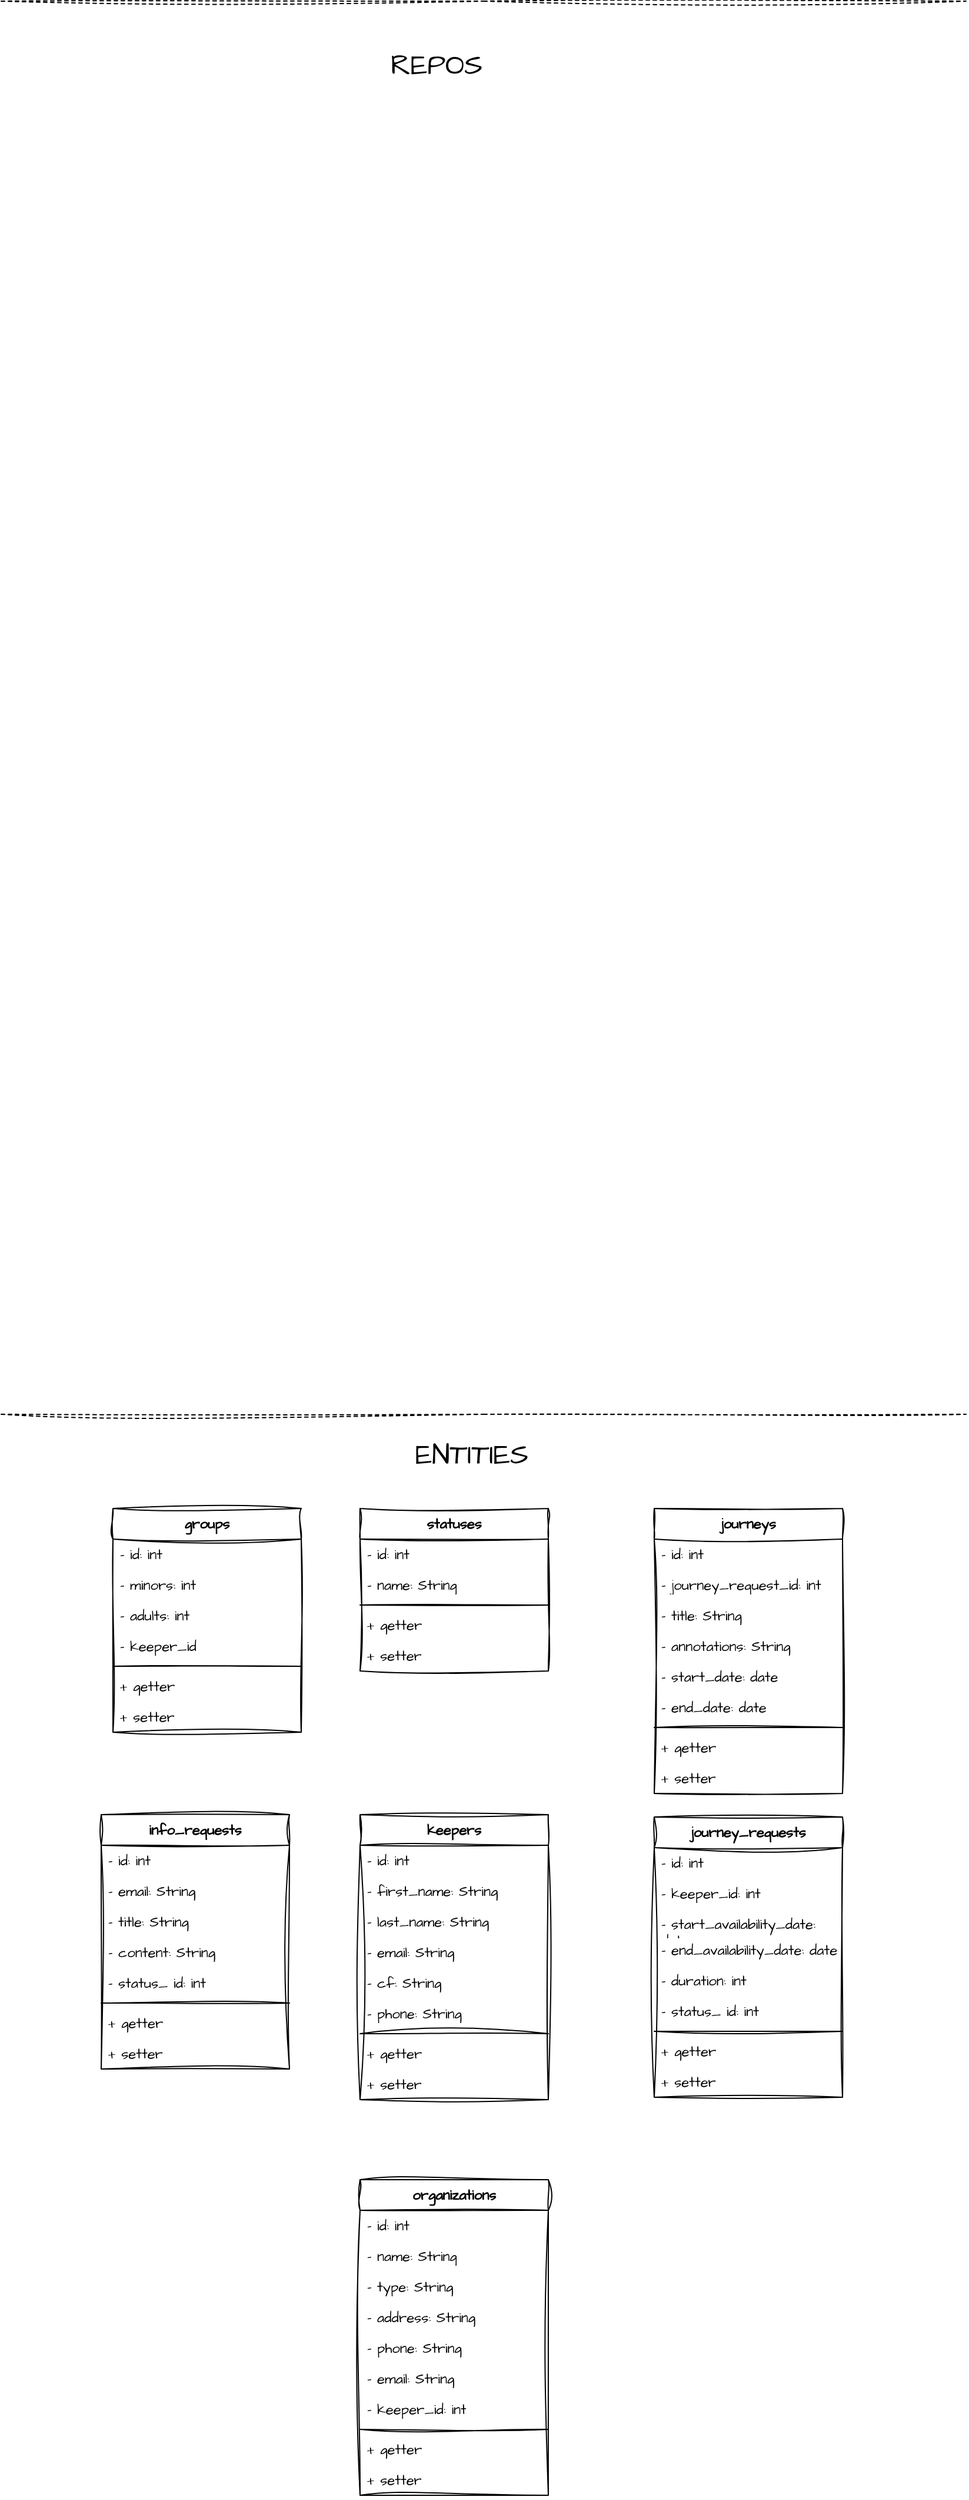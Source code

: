 <mxfile version="24.9.1">
  <diagram name="Pagina-1" id="anJQ42ZTelaU0ZIVq22s">
    <mxGraphModel grid="1" page="1" gridSize="10" guides="1" tooltips="1" connect="1" arrows="1" fold="1" pageScale="1" pageWidth="827" pageHeight="1169" math="0" shadow="0">
      <root>
        <mxCell id="0" />
        <mxCell id="1" parent="0" />
        <mxCell id="6qU09oL45mOmp9yI7TZx-6" value="" style="endArrow=none;dashed=1;html=1;rounded=0;sketch=1;hachureGap=4;jiggle=2;curveFitting=1;fontFamily=Architects Daughter;fontSource=https%3A%2F%2Ffonts.googleapis.com%2Fcss%3Ffamily%3DArchitects%2BDaughter;" edge="1" parent="1">
          <mxGeometry width="50" height="50" relative="1" as="geometry">
            <mxPoint y="720" as="sourcePoint" />
            <mxPoint x="820" y="720" as="targetPoint" />
            <Array as="points">
              <mxPoint x="410" y="720" />
            </Array>
          </mxGeometry>
        </mxCell>
        <mxCell id="6qU09oL45mOmp9yI7TZx-10" value="groups" style="swimlane;fontStyle=1;align=center;verticalAlign=top;childLayout=stackLayout;horizontal=1;startSize=26;horizontalStack=0;resizeParent=1;resizeParentMax=0;resizeLast=0;collapsible=1;marginBottom=0;whiteSpace=wrap;html=1;sketch=1;hachureGap=4;jiggle=2;curveFitting=1;fontFamily=Architects Daughter;fontSource=https%3A%2F%2Ffonts.googleapis.com%2Fcss%3Ffamily%3DArchitects%2BDaughter;" vertex="1" parent="1">
          <mxGeometry x="95" y="800" width="160" height="190" as="geometry" />
        </mxCell>
        <mxCell id="6qU09oL45mOmp9yI7TZx-11" value="- id: int&amp;nbsp;" style="text;strokeColor=none;fillColor=none;align=left;verticalAlign=top;spacingLeft=4;spacingRight=4;overflow=hidden;rotatable=0;points=[[0,0.5],[1,0.5]];portConstraint=eastwest;whiteSpace=wrap;html=1;fontFamily=Architects Daughter;fontSource=https%3A%2F%2Ffonts.googleapis.com%2Fcss%3Ffamily%3DArchitects%2BDaughter;" vertex="1" parent="6qU09oL45mOmp9yI7TZx-10">
          <mxGeometry y="26" width="160" height="26" as="geometry" />
        </mxCell>
        <mxCell id="6qU09oL45mOmp9yI7TZx-19" value="- minors: int&amp;nbsp;" style="text;strokeColor=none;fillColor=none;align=left;verticalAlign=top;spacingLeft=4;spacingRight=4;overflow=hidden;rotatable=0;points=[[0,0.5],[1,0.5]];portConstraint=eastwest;whiteSpace=wrap;html=1;fontFamily=Architects Daughter;fontSource=https%3A%2F%2Ffonts.googleapis.com%2Fcss%3Ffamily%3DArchitects%2BDaughter;" vertex="1" parent="6qU09oL45mOmp9yI7TZx-10">
          <mxGeometry y="52" width="160" height="26" as="geometry" />
        </mxCell>
        <mxCell id="6qU09oL45mOmp9yI7TZx-20" value="- adults: int" style="text;strokeColor=none;fillColor=none;align=left;verticalAlign=top;spacingLeft=4;spacingRight=4;overflow=hidden;rotatable=0;points=[[0,0.5],[1,0.5]];portConstraint=eastwest;whiteSpace=wrap;html=1;fontFamily=Architects Daughter;fontSource=https%3A%2F%2Ffonts.googleapis.com%2Fcss%3Ffamily%3DArchitects%2BDaughter;" vertex="1" parent="6qU09oL45mOmp9yI7TZx-10">
          <mxGeometry y="78" width="160" height="26" as="geometry" />
        </mxCell>
        <mxCell id="6qU09oL45mOmp9yI7TZx-21" value="- keeper_id" style="text;strokeColor=none;fillColor=none;align=left;verticalAlign=top;spacingLeft=4;spacingRight=4;overflow=hidden;rotatable=0;points=[[0,0.5],[1,0.5]];portConstraint=eastwest;whiteSpace=wrap;html=1;fontFamily=Architects Daughter;fontSource=https%3A%2F%2Ffonts.googleapis.com%2Fcss%3Ffamily%3DArchitects%2BDaughter;" vertex="1" parent="6qU09oL45mOmp9yI7TZx-10">
          <mxGeometry y="104" width="160" height="26" as="geometry" />
        </mxCell>
        <mxCell id="6qU09oL45mOmp9yI7TZx-12" value="" style="line;strokeWidth=1;fillColor=none;align=left;verticalAlign=middle;spacingTop=-1;spacingLeft=3;spacingRight=3;rotatable=0;labelPosition=right;points=[];portConstraint=eastwest;strokeColor=inherit;sketch=1;hachureGap=4;jiggle=2;curveFitting=1;fontFamily=Architects Daughter;fontSource=https%3A%2F%2Ffonts.googleapis.com%2Fcss%3Ffamily%3DArchitects%2BDaughter;" vertex="1" parent="6qU09oL45mOmp9yI7TZx-10">
          <mxGeometry y="130" width="160" height="8" as="geometry" />
        </mxCell>
        <mxCell id="6qU09oL45mOmp9yI7TZx-13" value="+ getter&amp;nbsp;" style="text;strokeColor=none;fillColor=none;align=left;verticalAlign=top;spacingLeft=4;spacingRight=4;overflow=hidden;rotatable=0;points=[[0,0.5],[1,0.5]];portConstraint=eastwest;whiteSpace=wrap;html=1;fontFamily=Architects Daughter;fontSource=https%3A%2F%2Ffonts.googleapis.com%2Fcss%3Ffamily%3DArchitects%2BDaughter;" vertex="1" parent="6qU09oL45mOmp9yI7TZx-10">
          <mxGeometry y="138" width="160" height="26" as="geometry" />
        </mxCell>
        <mxCell id="6qU09oL45mOmp9yI7TZx-22" value="+ setter" style="text;strokeColor=none;fillColor=none;align=left;verticalAlign=top;spacingLeft=4;spacingRight=4;overflow=hidden;rotatable=0;points=[[0,0.5],[1,0.5]];portConstraint=eastwest;whiteSpace=wrap;html=1;fontFamily=Architects Daughter;fontSource=https%3A%2F%2Ffonts.googleapis.com%2Fcss%3Ffamily%3DArchitects%2BDaughter;" vertex="1" parent="6qU09oL45mOmp9yI7TZx-10">
          <mxGeometry y="164" width="160" height="26" as="geometry" />
        </mxCell>
        <mxCell id="6qU09oL45mOmp9yI7TZx-23" value="statuses" style="swimlane;fontStyle=1;align=center;verticalAlign=top;childLayout=stackLayout;horizontal=1;startSize=26;horizontalStack=0;resizeParent=1;resizeParentMax=0;resizeLast=0;collapsible=1;marginBottom=0;whiteSpace=wrap;html=1;sketch=1;hachureGap=4;jiggle=2;curveFitting=1;fontFamily=Architects Daughter;fontSource=https%3A%2F%2Ffonts.googleapis.com%2Fcss%3Ffamily%3DArchitects%2BDaughter;" vertex="1" parent="1">
          <mxGeometry x="305" y="800" width="160" height="138" as="geometry" />
        </mxCell>
        <mxCell id="6qU09oL45mOmp9yI7TZx-24" value="- id: int&amp;nbsp;" style="text;strokeColor=none;fillColor=none;align=left;verticalAlign=top;spacingLeft=4;spacingRight=4;overflow=hidden;rotatable=0;points=[[0,0.5],[1,0.5]];portConstraint=eastwest;whiteSpace=wrap;html=1;fontFamily=Architects Daughter;fontSource=https%3A%2F%2Ffonts.googleapis.com%2Fcss%3Ffamily%3DArchitects%2BDaughter;" vertex="1" parent="6qU09oL45mOmp9yI7TZx-23">
          <mxGeometry y="26" width="160" height="26" as="geometry" />
        </mxCell>
        <mxCell id="6qU09oL45mOmp9yI7TZx-39" value="- name: String" style="text;strokeColor=none;fillColor=none;align=left;verticalAlign=top;spacingLeft=4;spacingRight=4;overflow=hidden;rotatable=0;points=[[0,0.5],[1,0.5]];portConstraint=eastwest;whiteSpace=wrap;html=1;fontFamily=Architects Daughter;fontSource=https%3A%2F%2Ffonts.googleapis.com%2Fcss%3Ffamily%3DArchitects%2BDaughter;" vertex="1" parent="6qU09oL45mOmp9yI7TZx-23">
          <mxGeometry y="52" width="160" height="26" as="geometry" />
        </mxCell>
        <mxCell id="6qU09oL45mOmp9yI7TZx-28" value="" style="line;strokeWidth=1;fillColor=none;align=left;verticalAlign=middle;spacingTop=-1;spacingLeft=3;spacingRight=3;rotatable=0;labelPosition=right;points=[];portConstraint=eastwest;strokeColor=inherit;sketch=1;hachureGap=4;jiggle=2;curveFitting=1;fontFamily=Architects Daughter;fontSource=https%3A%2F%2Ffonts.googleapis.com%2Fcss%3Ffamily%3DArchitects%2BDaughter;" vertex="1" parent="6qU09oL45mOmp9yI7TZx-23">
          <mxGeometry y="78" width="160" height="8" as="geometry" />
        </mxCell>
        <mxCell id="6qU09oL45mOmp9yI7TZx-29" value="+ getter&amp;nbsp;" style="text;strokeColor=none;fillColor=none;align=left;verticalAlign=top;spacingLeft=4;spacingRight=4;overflow=hidden;rotatable=0;points=[[0,0.5],[1,0.5]];portConstraint=eastwest;whiteSpace=wrap;html=1;fontFamily=Architects Daughter;fontSource=https%3A%2F%2Ffonts.googleapis.com%2Fcss%3Ffamily%3DArchitects%2BDaughter;" vertex="1" parent="6qU09oL45mOmp9yI7TZx-23">
          <mxGeometry y="86" width="160" height="26" as="geometry" />
        </mxCell>
        <mxCell id="6qU09oL45mOmp9yI7TZx-30" value="+ setter" style="text;strokeColor=none;fillColor=none;align=left;verticalAlign=top;spacingLeft=4;spacingRight=4;overflow=hidden;rotatable=0;points=[[0,0.5],[1,0.5]];portConstraint=eastwest;whiteSpace=wrap;html=1;fontFamily=Architects Daughter;fontSource=https%3A%2F%2Ffonts.googleapis.com%2Fcss%3Ffamily%3DArchitects%2BDaughter;" vertex="1" parent="6qU09oL45mOmp9yI7TZx-23">
          <mxGeometry y="112" width="160" height="26" as="geometry" />
        </mxCell>
        <mxCell id="6qU09oL45mOmp9yI7TZx-40" value="journeys" style="swimlane;fontStyle=1;align=center;verticalAlign=top;childLayout=stackLayout;horizontal=1;startSize=26;horizontalStack=0;resizeParent=1;resizeParentMax=0;resizeLast=0;collapsible=1;marginBottom=0;whiteSpace=wrap;html=1;sketch=1;hachureGap=4;jiggle=2;curveFitting=1;fontFamily=Architects Daughter;fontSource=https%3A%2F%2Ffonts.googleapis.com%2Fcss%3Ffamily%3DArchitects%2BDaughter;" vertex="1" parent="1">
          <mxGeometry x="555" y="800" width="160" height="242" as="geometry" />
        </mxCell>
        <mxCell id="6qU09oL45mOmp9yI7TZx-41" value="- id: int&amp;nbsp;" style="text;strokeColor=none;fillColor=none;align=left;verticalAlign=top;spacingLeft=4;spacingRight=4;overflow=hidden;rotatable=0;points=[[0,0.5],[1,0.5]];portConstraint=eastwest;whiteSpace=wrap;html=1;fontFamily=Architects Daughter;fontSource=https%3A%2F%2Ffonts.googleapis.com%2Fcss%3Ffamily%3DArchitects%2BDaughter;" vertex="1" parent="6qU09oL45mOmp9yI7TZx-40">
          <mxGeometry y="26" width="160" height="26" as="geometry" />
        </mxCell>
        <mxCell id="6qU09oL45mOmp9yI7TZx-42" value="- journey_request_id: int" style="text;strokeColor=none;fillColor=none;align=left;verticalAlign=top;spacingLeft=4;spacingRight=4;overflow=hidden;rotatable=0;points=[[0,0.5],[1,0.5]];portConstraint=eastwest;whiteSpace=wrap;html=1;fontFamily=Architects Daughter;fontSource=https%3A%2F%2Ffonts.googleapis.com%2Fcss%3Ffamily%3DArchitects%2BDaughter;" vertex="1" parent="6qU09oL45mOmp9yI7TZx-40">
          <mxGeometry y="52" width="160" height="26" as="geometry" />
        </mxCell>
        <mxCell id="6qU09oL45mOmp9yI7TZx-46" value="- title: String&amp;nbsp;" style="text;strokeColor=none;fillColor=none;align=left;verticalAlign=top;spacingLeft=4;spacingRight=4;overflow=hidden;rotatable=0;points=[[0,0.5],[1,0.5]];portConstraint=eastwest;whiteSpace=wrap;html=1;fontFamily=Architects Daughter;fontSource=https%3A%2F%2Ffonts.googleapis.com%2Fcss%3Ffamily%3DArchitects%2BDaughter;" vertex="1" parent="6qU09oL45mOmp9yI7TZx-40">
          <mxGeometry y="78" width="160" height="26" as="geometry" />
        </mxCell>
        <mxCell id="6qU09oL45mOmp9yI7TZx-47" value="- annotations: String&amp;nbsp;" style="text;strokeColor=none;fillColor=none;align=left;verticalAlign=top;spacingLeft=4;spacingRight=4;overflow=hidden;rotatable=0;points=[[0,0.5],[1,0.5]];portConstraint=eastwest;whiteSpace=wrap;html=1;fontFamily=Architects Daughter;fontSource=https%3A%2F%2Ffonts.googleapis.com%2Fcss%3Ffamily%3DArchitects%2BDaughter;" vertex="1" parent="6qU09oL45mOmp9yI7TZx-40">
          <mxGeometry y="104" width="160" height="26" as="geometry" />
        </mxCell>
        <mxCell id="6qU09oL45mOmp9yI7TZx-48" value="- start_date: date" style="text;strokeColor=none;fillColor=none;align=left;verticalAlign=top;spacingLeft=4;spacingRight=4;overflow=hidden;rotatable=0;points=[[0,0.5],[1,0.5]];portConstraint=eastwest;whiteSpace=wrap;html=1;fontFamily=Architects Daughter;fontSource=https%3A%2F%2Ffonts.googleapis.com%2Fcss%3Ffamily%3DArchitects%2BDaughter;" vertex="1" parent="6qU09oL45mOmp9yI7TZx-40">
          <mxGeometry y="130" width="160" height="26" as="geometry" />
        </mxCell>
        <mxCell id="6qU09oL45mOmp9yI7TZx-49" value="- end_date: date" style="text;strokeColor=none;fillColor=none;align=left;verticalAlign=top;spacingLeft=4;spacingRight=4;overflow=hidden;rotatable=0;points=[[0,0.5],[1,0.5]];portConstraint=eastwest;whiteSpace=wrap;html=1;fontFamily=Architects Daughter;fontSource=https%3A%2F%2Ffonts.googleapis.com%2Fcss%3Ffamily%3DArchitects%2BDaughter;" vertex="1" parent="6qU09oL45mOmp9yI7TZx-40">
          <mxGeometry y="156" width="160" height="26" as="geometry" />
        </mxCell>
        <mxCell id="6qU09oL45mOmp9yI7TZx-43" value="" style="line;strokeWidth=1;fillColor=none;align=left;verticalAlign=middle;spacingTop=-1;spacingLeft=3;spacingRight=3;rotatable=0;labelPosition=right;points=[];portConstraint=eastwest;strokeColor=inherit;sketch=1;hachureGap=4;jiggle=2;curveFitting=1;fontFamily=Architects Daughter;fontSource=https%3A%2F%2Ffonts.googleapis.com%2Fcss%3Ffamily%3DArchitects%2BDaughter;" vertex="1" parent="6qU09oL45mOmp9yI7TZx-40">
          <mxGeometry y="182" width="160" height="8" as="geometry" />
        </mxCell>
        <mxCell id="6qU09oL45mOmp9yI7TZx-44" value="+ getter&amp;nbsp;" style="text;strokeColor=none;fillColor=none;align=left;verticalAlign=top;spacingLeft=4;spacingRight=4;overflow=hidden;rotatable=0;points=[[0,0.5],[1,0.5]];portConstraint=eastwest;whiteSpace=wrap;html=1;fontFamily=Architects Daughter;fontSource=https%3A%2F%2Ffonts.googleapis.com%2Fcss%3Ffamily%3DArchitects%2BDaughter;" vertex="1" parent="6qU09oL45mOmp9yI7TZx-40">
          <mxGeometry y="190" width="160" height="26" as="geometry" />
        </mxCell>
        <mxCell id="6qU09oL45mOmp9yI7TZx-45" value="+ setter" style="text;strokeColor=none;fillColor=none;align=left;verticalAlign=top;spacingLeft=4;spacingRight=4;overflow=hidden;rotatable=0;points=[[0,0.5],[1,0.5]];portConstraint=eastwest;whiteSpace=wrap;html=1;fontFamily=Architects Daughter;fontSource=https%3A%2F%2Ffonts.googleapis.com%2Fcss%3Ffamily%3DArchitects%2BDaughter;" vertex="1" parent="6qU09oL45mOmp9yI7TZx-40">
          <mxGeometry y="216" width="160" height="26" as="geometry" />
        </mxCell>
        <mxCell id="6qU09oL45mOmp9yI7TZx-50" value="info_requests" style="swimlane;fontStyle=1;align=center;verticalAlign=top;childLayout=stackLayout;horizontal=1;startSize=26;horizontalStack=0;resizeParent=1;resizeParentMax=0;resizeLast=0;collapsible=1;marginBottom=0;whiteSpace=wrap;html=1;sketch=1;hachureGap=4;jiggle=2;curveFitting=1;fontFamily=Architects Daughter;fontSource=https%3A%2F%2Ffonts.googleapis.com%2Fcss%3Ffamily%3DArchitects%2BDaughter;" vertex="1" parent="1">
          <mxGeometry x="85" y="1060" width="160" height="216" as="geometry" />
        </mxCell>
        <mxCell id="6qU09oL45mOmp9yI7TZx-51" value="- id: int&amp;nbsp;" style="text;strokeColor=none;fillColor=none;align=left;verticalAlign=top;spacingLeft=4;spacingRight=4;overflow=hidden;rotatable=0;points=[[0,0.5],[1,0.5]];portConstraint=eastwest;whiteSpace=wrap;html=1;fontFamily=Architects Daughter;fontSource=https%3A%2F%2Ffonts.googleapis.com%2Fcss%3Ffamily%3DArchitects%2BDaughter;" vertex="1" parent="6qU09oL45mOmp9yI7TZx-50">
          <mxGeometry y="26" width="160" height="26" as="geometry" />
        </mxCell>
        <mxCell id="6qU09oL45mOmp9yI7TZx-52" value="- email: String" style="text;strokeColor=none;fillColor=none;align=left;verticalAlign=top;spacingLeft=4;spacingRight=4;overflow=hidden;rotatable=0;points=[[0,0.5],[1,0.5]];portConstraint=eastwest;whiteSpace=wrap;html=1;fontFamily=Architects Daughter;fontSource=https%3A%2F%2Ffonts.googleapis.com%2Fcss%3Ffamily%3DArchitects%2BDaughter;" vertex="1" parent="6qU09oL45mOmp9yI7TZx-50">
          <mxGeometry y="52" width="160" height="26" as="geometry" />
        </mxCell>
        <mxCell id="6qU09oL45mOmp9yI7TZx-53" value="- title: String&amp;nbsp;" style="text;strokeColor=none;fillColor=none;align=left;verticalAlign=top;spacingLeft=4;spacingRight=4;overflow=hidden;rotatable=0;points=[[0,0.5],[1,0.5]];portConstraint=eastwest;whiteSpace=wrap;html=1;fontFamily=Architects Daughter;fontSource=https%3A%2F%2Ffonts.googleapis.com%2Fcss%3Ffamily%3DArchitects%2BDaughter;" vertex="1" parent="6qU09oL45mOmp9yI7TZx-50">
          <mxGeometry y="78" width="160" height="26" as="geometry" />
        </mxCell>
        <mxCell id="6qU09oL45mOmp9yI7TZx-54" value="- content: String&amp;nbsp;" style="text;strokeColor=none;fillColor=none;align=left;verticalAlign=top;spacingLeft=4;spacingRight=4;overflow=hidden;rotatable=0;points=[[0,0.5],[1,0.5]];portConstraint=eastwest;whiteSpace=wrap;html=1;fontFamily=Architects Daughter;fontSource=https%3A%2F%2Ffonts.googleapis.com%2Fcss%3Ffamily%3DArchitects%2BDaughter;" vertex="1" parent="6qU09oL45mOmp9yI7TZx-50">
          <mxGeometry y="104" width="160" height="26" as="geometry" />
        </mxCell>
        <mxCell id="6qU09oL45mOmp9yI7TZx-55" value="- status_ id: int&amp;nbsp;" style="text;strokeColor=none;fillColor=none;align=left;verticalAlign=top;spacingLeft=4;spacingRight=4;overflow=hidden;rotatable=0;points=[[0,0.5],[1,0.5]];portConstraint=eastwest;whiteSpace=wrap;html=1;fontFamily=Architects Daughter;fontSource=https%3A%2F%2Ffonts.googleapis.com%2Fcss%3Ffamily%3DArchitects%2BDaughter;" vertex="1" parent="6qU09oL45mOmp9yI7TZx-50">
          <mxGeometry y="130" width="160" height="26" as="geometry" />
        </mxCell>
        <mxCell id="6qU09oL45mOmp9yI7TZx-57" value="" style="line;strokeWidth=1;fillColor=none;align=left;verticalAlign=middle;spacingTop=-1;spacingLeft=3;spacingRight=3;rotatable=0;labelPosition=right;points=[];portConstraint=eastwest;strokeColor=inherit;sketch=1;hachureGap=4;jiggle=2;curveFitting=1;fontFamily=Architects Daughter;fontSource=https%3A%2F%2Ffonts.googleapis.com%2Fcss%3Ffamily%3DArchitects%2BDaughter;" vertex="1" parent="6qU09oL45mOmp9yI7TZx-50">
          <mxGeometry y="156" width="160" height="8" as="geometry" />
        </mxCell>
        <mxCell id="6qU09oL45mOmp9yI7TZx-58" value="+ getter&amp;nbsp;" style="text;strokeColor=none;fillColor=none;align=left;verticalAlign=top;spacingLeft=4;spacingRight=4;overflow=hidden;rotatable=0;points=[[0,0.5],[1,0.5]];portConstraint=eastwest;whiteSpace=wrap;html=1;fontFamily=Architects Daughter;fontSource=https%3A%2F%2Ffonts.googleapis.com%2Fcss%3Ffamily%3DArchitects%2BDaughter;" vertex="1" parent="6qU09oL45mOmp9yI7TZx-50">
          <mxGeometry y="164" width="160" height="26" as="geometry" />
        </mxCell>
        <mxCell id="6qU09oL45mOmp9yI7TZx-59" value="+ setter" style="text;strokeColor=none;fillColor=none;align=left;verticalAlign=top;spacingLeft=4;spacingRight=4;overflow=hidden;rotatable=0;points=[[0,0.5],[1,0.5]];portConstraint=eastwest;whiteSpace=wrap;html=1;fontFamily=Architects Daughter;fontSource=https%3A%2F%2Ffonts.googleapis.com%2Fcss%3Ffamily%3DArchitects%2BDaughter;" vertex="1" parent="6qU09oL45mOmp9yI7TZx-50">
          <mxGeometry y="190" width="160" height="26" as="geometry" />
        </mxCell>
        <mxCell id="6qU09oL45mOmp9yI7TZx-60" value="keepers" style="swimlane;fontStyle=1;align=center;verticalAlign=top;childLayout=stackLayout;horizontal=1;startSize=26;horizontalStack=0;resizeParent=1;resizeParentMax=0;resizeLast=0;collapsible=1;marginBottom=0;whiteSpace=wrap;html=1;sketch=1;hachureGap=4;jiggle=2;curveFitting=1;fontFamily=Architects Daughter;fontSource=https%3A%2F%2Ffonts.googleapis.com%2Fcss%3Ffamily%3DArchitects%2BDaughter;" vertex="1" parent="1">
          <mxGeometry x="305" y="1060" width="160" height="242" as="geometry" />
        </mxCell>
        <mxCell id="6qU09oL45mOmp9yI7TZx-61" value="- id: int&amp;nbsp;" style="text;strokeColor=none;fillColor=none;align=left;verticalAlign=top;spacingLeft=4;spacingRight=4;overflow=hidden;rotatable=0;points=[[0,0.5],[1,0.5]];portConstraint=eastwest;whiteSpace=wrap;html=1;fontFamily=Architects Daughter;fontSource=https%3A%2F%2Ffonts.googleapis.com%2Fcss%3Ffamily%3DArchitects%2BDaughter;" vertex="1" parent="6qU09oL45mOmp9yI7TZx-60">
          <mxGeometry y="26" width="160" height="26" as="geometry" />
        </mxCell>
        <mxCell id="6qU09oL45mOmp9yI7TZx-62" value="- first_name: String" style="text;strokeColor=none;fillColor=none;align=left;verticalAlign=top;spacingLeft=4;spacingRight=4;overflow=hidden;rotatable=0;points=[[0,0.5],[1,0.5]];portConstraint=eastwest;whiteSpace=wrap;html=1;fontFamily=Architects Daughter;fontSource=https%3A%2F%2Ffonts.googleapis.com%2Fcss%3Ffamily%3DArchitects%2BDaughter;" vertex="1" parent="6qU09oL45mOmp9yI7TZx-60">
          <mxGeometry y="52" width="160" height="26" as="geometry" />
        </mxCell>
        <mxCell id="6qU09oL45mOmp9yI7TZx-63" value="- last_name: String&amp;nbsp;" style="text;strokeColor=none;fillColor=none;align=left;verticalAlign=top;spacingLeft=4;spacingRight=4;overflow=hidden;rotatable=0;points=[[0,0.5],[1,0.5]];portConstraint=eastwest;whiteSpace=wrap;html=1;fontFamily=Architects Daughter;fontSource=https%3A%2F%2Ffonts.googleapis.com%2Fcss%3Ffamily%3DArchitects%2BDaughter;" vertex="1" parent="6qU09oL45mOmp9yI7TZx-60">
          <mxGeometry y="78" width="160" height="26" as="geometry" />
        </mxCell>
        <mxCell id="6qU09oL45mOmp9yI7TZx-64" value="- email: String&amp;nbsp;" style="text;strokeColor=none;fillColor=none;align=left;verticalAlign=top;spacingLeft=4;spacingRight=4;overflow=hidden;rotatable=0;points=[[0,0.5],[1,0.5]];portConstraint=eastwest;whiteSpace=wrap;html=1;fontFamily=Architects Daughter;fontSource=https%3A%2F%2Ffonts.googleapis.com%2Fcss%3Ffamily%3DArchitects%2BDaughter;" vertex="1" parent="6qU09oL45mOmp9yI7TZx-60">
          <mxGeometry y="104" width="160" height="26" as="geometry" />
        </mxCell>
        <mxCell id="6qU09oL45mOmp9yI7TZx-65" value="- cf: String&amp;nbsp;" style="text;strokeColor=none;fillColor=none;align=left;verticalAlign=top;spacingLeft=4;spacingRight=4;overflow=hidden;rotatable=0;points=[[0,0.5],[1,0.5]];portConstraint=eastwest;whiteSpace=wrap;html=1;fontFamily=Architects Daughter;fontSource=https%3A%2F%2Ffonts.googleapis.com%2Fcss%3Ffamily%3DArchitects%2BDaughter;" vertex="1" parent="6qU09oL45mOmp9yI7TZx-60">
          <mxGeometry y="130" width="160" height="26" as="geometry" />
        </mxCell>
        <mxCell id="6qU09oL45mOmp9yI7TZx-69" value="- phone: String&amp;nbsp;" style="text;strokeColor=none;fillColor=none;align=left;verticalAlign=top;spacingLeft=4;spacingRight=4;overflow=hidden;rotatable=0;points=[[0,0.5],[1,0.5]];portConstraint=eastwest;whiteSpace=wrap;html=1;fontFamily=Architects Daughter;fontSource=https%3A%2F%2Ffonts.googleapis.com%2Fcss%3Ffamily%3DArchitects%2BDaughter;" vertex="1" parent="6qU09oL45mOmp9yI7TZx-60">
          <mxGeometry y="156" width="160" height="26" as="geometry" />
        </mxCell>
        <mxCell id="6qU09oL45mOmp9yI7TZx-66" value="" style="line;strokeWidth=1;fillColor=none;align=left;verticalAlign=middle;spacingTop=-1;spacingLeft=3;spacingRight=3;rotatable=0;labelPosition=right;points=[];portConstraint=eastwest;strokeColor=inherit;sketch=1;hachureGap=4;jiggle=2;curveFitting=1;fontFamily=Architects Daughter;fontSource=https%3A%2F%2Ffonts.googleapis.com%2Fcss%3Ffamily%3DArchitects%2BDaughter;" vertex="1" parent="6qU09oL45mOmp9yI7TZx-60">
          <mxGeometry y="182" width="160" height="8" as="geometry" />
        </mxCell>
        <mxCell id="6qU09oL45mOmp9yI7TZx-67" value="+ getter&amp;nbsp;" style="text;strokeColor=none;fillColor=none;align=left;verticalAlign=top;spacingLeft=4;spacingRight=4;overflow=hidden;rotatable=0;points=[[0,0.5],[1,0.5]];portConstraint=eastwest;whiteSpace=wrap;html=1;fontFamily=Architects Daughter;fontSource=https%3A%2F%2Ffonts.googleapis.com%2Fcss%3Ffamily%3DArchitects%2BDaughter;" vertex="1" parent="6qU09oL45mOmp9yI7TZx-60">
          <mxGeometry y="190" width="160" height="26" as="geometry" />
        </mxCell>
        <mxCell id="6qU09oL45mOmp9yI7TZx-68" value="+ setter" style="text;strokeColor=none;fillColor=none;align=left;verticalAlign=top;spacingLeft=4;spacingRight=4;overflow=hidden;rotatable=0;points=[[0,0.5],[1,0.5]];portConstraint=eastwest;whiteSpace=wrap;html=1;fontFamily=Architects Daughter;fontSource=https%3A%2F%2Ffonts.googleapis.com%2Fcss%3Ffamily%3DArchitects%2BDaughter;" vertex="1" parent="6qU09oL45mOmp9yI7TZx-60">
          <mxGeometry y="216" width="160" height="26" as="geometry" />
        </mxCell>
        <mxCell id="6qU09oL45mOmp9yI7TZx-70" value="journey_requests" style="swimlane;fontStyle=1;align=center;verticalAlign=top;childLayout=stackLayout;horizontal=1;startSize=26;horizontalStack=0;resizeParent=1;resizeParentMax=0;resizeLast=0;collapsible=1;marginBottom=0;whiteSpace=wrap;html=1;sketch=1;hachureGap=4;jiggle=2;curveFitting=1;fontFamily=Architects Daughter;fontSource=https%3A%2F%2Ffonts.googleapis.com%2Fcss%3Ffamily%3DArchitects%2BDaughter;" vertex="1" parent="1">
          <mxGeometry x="555" y="1062" width="160" height="238" as="geometry" />
        </mxCell>
        <mxCell id="6qU09oL45mOmp9yI7TZx-71" value="- id: int&amp;nbsp;" style="text;strokeColor=none;fillColor=none;align=left;verticalAlign=top;spacingLeft=4;spacingRight=4;overflow=hidden;rotatable=0;points=[[0,0.5],[1,0.5]];portConstraint=eastwest;whiteSpace=wrap;html=1;fontFamily=Architects Daughter;fontSource=https%3A%2F%2Ffonts.googleapis.com%2Fcss%3Ffamily%3DArchitects%2BDaughter;" vertex="1" parent="6qU09oL45mOmp9yI7TZx-70">
          <mxGeometry y="26" width="160" height="26" as="geometry" />
        </mxCell>
        <mxCell id="6qU09oL45mOmp9yI7TZx-72" value="- keeper_id: int&amp;nbsp;" style="text;strokeColor=none;fillColor=none;align=left;verticalAlign=top;spacingLeft=4;spacingRight=4;overflow=hidden;rotatable=0;points=[[0,0.5],[1,0.5]];portConstraint=eastwest;whiteSpace=wrap;html=1;fontFamily=Architects Daughter;fontSource=https%3A%2F%2Ffonts.googleapis.com%2Fcss%3Ffamily%3DArchitects%2BDaughter;" vertex="1" parent="6qU09oL45mOmp9yI7TZx-70">
          <mxGeometry y="52" width="160" height="26" as="geometry" />
        </mxCell>
        <mxCell id="6qU09oL45mOmp9yI7TZx-73" value="- start_availability_date: date" style="text;strokeColor=none;fillColor=none;align=left;verticalAlign=top;spacingLeft=4;spacingRight=4;overflow=hidden;rotatable=0;points=[[0,0.5],[1,0.5]];portConstraint=eastwest;whiteSpace=wrap;html=1;fontFamily=Architects Daughter;fontSource=https%3A%2F%2Ffonts.googleapis.com%2Fcss%3Ffamily%3DArchitects%2BDaughter;" vertex="1" parent="6qU09oL45mOmp9yI7TZx-70">
          <mxGeometry y="78" width="160" height="22" as="geometry" />
        </mxCell>
        <mxCell id="6qU09oL45mOmp9yI7TZx-74" value="- end_availability_date: date" style="text;strokeColor=none;fillColor=none;align=left;verticalAlign=top;spacingLeft=4;spacingRight=4;overflow=hidden;rotatable=0;points=[[0,0.5],[1,0.5]];portConstraint=eastwest;whiteSpace=wrap;html=1;fontFamily=Architects Daughter;fontSource=https%3A%2F%2Ffonts.googleapis.com%2Fcss%3Ffamily%3DArchitects%2BDaughter;" vertex="1" parent="6qU09oL45mOmp9yI7TZx-70">
          <mxGeometry y="100" width="160" height="26" as="geometry" />
        </mxCell>
        <mxCell id="6qU09oL45mOmp9yI7TZx-75" value="- duration: int&amp;nbsp;" style="text;strokeColor=none;fillColor=none;align=left;verticalAlign=top;spacingLeft=4;spacingRight=4;overflow=hidden;rotatable=0;points=[[0,0.5],[1,0.5]];portConstraint=eastwest;whiteSpace=wrap;html=1;fontFamily=Architects Daughter;fontSource=https%3A%2F%2Ffonts.googleapis.com%2Fcss%3Ffamily%3DArchitects%2BDaughter;" vertex="1" parent="6qU09oL45mOmp9yI7TZx-70">
          <mxGeometry y="126" width="160" height="26" as="geometry" />
        </mxCell>
        <mxCell id="6qU09oL45mOmp9yI7TZx-76" value="- status_ id: int&amp;nbsp;" style="text;strokeColor=none;fillColor=none;align=left;verticalAlign=top;spacingLeft=4;spacingRight=4;overflow=hidden;rotatable=0;points=[[0,0.5],[1,0.5]];portConstraint=eastwest;whiteSpace=wrap;html=1;fontFamily=Architects Daughter;fontSource=https%3A%2F%2Ffonts.googleapis.com%2Fcss%3Ffamily%3DArchitects%2BDaughter;" vertex="1" parent="6qU09oL45mOmp9yI7TZx-70">
          <mxGeometry y="152" width="160" height="26" as="geometry" />
        </mxCell>
        <mxCell id="6qU09oL45mOmp9yI7TZx-77" value="" style="line;strokeWidth=1;fillColor=none;align=left;verticalAlign=middle;spacingTop=-1;spacingLeft=3;spacingRight=3;rotatable=0;labelPosition=right;points=[];portConstraint=eastwest;strokeColor=inherit;sketch=1;hachureGap=4;jiggle=2;curveFitting=1;fontFamily=Architects Daughter;fontSource=https%3A%2F%2Ffonts.googleapis.com%2Fcss%3Ffamily%3DArchitects%2BDaughter;" vertex="1" parent="6qU09oL45mOmp9yI7TZx-70">
          <mxGeometry y="178" width="160" height="8" as="geometry" />
        </mxCell>
        <mxCell id="6qU09oL45mOmp9yI7TZx-78" value="+ getter&amp;nbsp;" style="text;strokeColor=none;fillColor=none;align=left;verticalAlign=top;spacingLeft=4;spacingRight=4;overflow=hidden;rotatable=0;points=[[0,0.5],[1,0.5]];portConstraint=eastwest;whiteSpace=wrap;html=1;fontFamily=Architects Daughter;fontSource=https%3A%2F%2Ffonts.googleapis.com%2Fcss%3Ffamily%3DArchitects%2BDaughter;" vertex="1" parent="6qU09oL45mOmp9yI7TZx-70">
          <mxGeometry y="186" width="160" height="26" as="geometry" />
        </mxCell>
        <mxCell id="6qU09oL45mOmp9yI7TZx-79" value="+ setter" style="text;strokeColor=none;fillColor=none;align=left;verticalAlign=top;spacingLeft=4;spacingRight=4;overflow=hidden;rotatable=0;points=[[0,0.5],[1,0.5]];portConstraint=eastwest;whiteSpace=wrap;html=1;fontFamily=Architects Daughter;fontSource=https%3A%2F%2Ffonts.googleapis.com%2Fcss%3Ffamily%3DArchitects%2BDaughter;" vertex="1" parent="6qU09oL45mOmp9yI7TZx-70">
          <mxGeometry y="212" width="160" height="26" as="geometry" />
        </mxCell>
        <mxCell id="6qU09oL45mOmp9yI7TZx-80" value="organizations" style="swimlane;fontStyle=1;align=center;verticalAlign=top;childLayout=stackLayout;horizontal=1;startSize=26;horizontalStack=0;resizeParent=1;resizeParentMax=0;resizeLast=0;collapsible=1;marginBottom=0;whiteSpace=wrap;html=1;sketch=1;hachureGap=4;jiggle=2;curveFitting=1;fontFamily=Architects Daughter;fontSource=https%3A%2F%2Ffonts.googleapis.com%2Fcss%3Ffamily%3DArchitects%2BDaughter;" vertex="1" parent="1">
          <mxGeometry x="305" y="1370" width="160" height="268" as="geometry" />
        </mxCell>
        <mxCell id="6qU09oL45mOmp9yI7TZx-81" value="- id: int&amp;nbsp;" style="text;strokeColor=none;fillColor=none;align=left;verticalAlign=top;spacingLeft=4;spacingRight=4;overflow=hidden;rotatable=0;points=[[0,0.5],[1,0.5]];portConstraint=eastwest;whiteSpace=wrap;html=1;fontFamily=Architects Daughter;fontSource=https%3A%2F%2Ffonts.googleapis.com%2Fcss%3Ffamily%3DArchitects%2BDaughter;" vertex="1" parent="6qU09oL45mOmp9yI7TZx-80">
          <mxGeometry y="26" width="160" height="26" as="geometry" />
        </mxCell>
        <mxCell id="6qU09oL45mOmp9yI7TZx-82" value="- name: String" style="text;strokeColor=none;fillColor=none;align=left;verticalAlign=top;spacingLeft=4;spacingRight=4;overflow=hidden;rotatable=0;points=[[0,0.5],[1,0.5]];portConstraint=eastwest;whiteSpace=wrap;html=1;fontFamily=Architects Daughter;fontSource=https%3A%2F%2Ffonts.googleapis.com%2Fcss%3Ffamily%3DArchitects%2BDaughter;" vertex="1" parent="6qU09oL45mOmp9yI7TZx-80">
          <mxGeometry y="52" width="160" height="26" as="geometry" />
        </mxCell>
        <mxCell id="6qU09oL45mOmp9yI7TZx-83" value="- type: String&amp;nbsp;" style="text;strokeColor=none;fillColor=none;align=left;verticalAlign=top;spacingLeft=4;spacingRight=4;overflow=hidden;rotatable=0;points=[[0,0.5],[1,0.5]];portConstraint=eastwest;whiteSpace=wrap;html=1;fontFamily=Architects Daughter;fontSource=https%3A%2F%2Ffonts.googleapis.com%2Fcss%3Ffamily%3DArchitects%2BDaughter;" vertex="1" parent="6qU09oL45mOmp9yI7TZx-80">
          <mxGeometry y="78" width="160" height="26" as="geometry" />
        </mxCell>
        <mxCell id="6qU09oL45mOmp9yI7TZx-84" value="- address: String&amp;nbsp;" style="text;strokeColor=none;fillColor=none;align=left;verticalAlign=top;spacingLeft=4;spacingRight=4;overflow=hidden;rotatable=0;points=[[0,0.5],[1,0.5]];portConstraint=eastwest;whiteSpace=wrap;html=1;fontFamily=Architects Daughter;fontSource=https%3A%2F%2Ffonts.googleapis.com%2Fcss%3Ffamily%3DArchitects%2BDaughter;" vertex="1" parent="6qU09oL45mOmp9yI7TZx-80">
          <mxGeometry y="104" width="160" height="26" as="geometry" />
        </mxCell>
        <mxCell id="6qU09oL45mOmp9yI7TZx-90" value="- phone: String&amp;nbsp;" style="text;strokeColor=none;fillColor=none;align=left;verticalAlign=top;spacingLeft=4;spacingRight=4;overflow=hidden;rotatable=0;points=[[0,0.5],[1,0.5]];portConstraint=eastwest;whiteSpace=wrap;html=1;fontFamily=Architects Daughter;fontSource=https%3A%2F%2Ffonts.googleapis.com%2Fcss%3Ffamily%3DArchitects%2BDaughter;" vertex="1" parent="6qU09oL45mOmp9yI7TZx-80">
          <mxGeometry y="130" width="160" height="26" as="geometry" />
        </mxCell>
        <mxCell id="6qU09oL45mOmp9yI7TZx-91" value="- email: String" style="text;strokeColor=none;fillColor=none;align=left;verticalAlign=top;spacingLeft=4;spacingRight=4;overflow=hidden;rotatable=0;points=[[0,0.5],[1,0.5]];portConstraint=eastwest;whiteSpace=wrap;html=1;fontFamily=Architects Daughter;fontSource=https%3A%2F%2Ffonts.googleapis.com%2Fcss%3Ffamily%3DArchitects%2BDaughter;" vertex="1" parent="6qU09oL45mOmp9yI7TZx-80">
          <mxGeometry y="156" width="160" height="26" as="geometry" />
        </mxCell>
        <mxCell id="6qU09oL45mOmp9yI7TZx-89" value="- keeper_id: int" style="text;strokeColor=none;fillColor=none;align=left;verticalAlign=top;spacingLeft=4;spacingRight=4;overflow=hidden;rotatable=0;points=[[0,0.5],[1,0.5]];portConstraint=eastwest;whiteSpace=wrap;html=1;fontFamily=Architects Daughter;fontSource=https%3A%2F%2Ffonts.googleapis.com%2Fcss%3Ffamily%3DArchitects%2BDaughter;" vertex="1" parent="6qU09oL45mOmp9yI7TZx-80">
          <mxGeometry y="182" width="160" height="26" as="geometry" />
        </mxCell>
        <mxCell id="6qU09oL45mOmp9yI7TZx-86" value="" style="line;strokeWidth=1;fillColor=none;align=left;verticalAlign=middle;spacingTop=-1;spacingLeft=3;spacingRight=3;rotatable=0;labelPosition=right;points=[];portConstraint=eastwest;strokeColor=inherit;sketch=1;hachureGap=4;jiggle=2;curveFitting=1;fontFamily=Architects Daughter;fontSource=https%3A%2F%2Ffonts.googleapis.com%2Fcss%3Ffamily%3DArchitects%2BDaughter;" vertex="1" parent="6qU09oL45mOmp9yI7TZx-80">
          <mxGeometry y="208" width="160" height="8" as="geometry" />
        </mxCell>
        <mxCell id="6qU09oL45mOmp9yI7TZx-87" value="+ getter&amp;nbsp;" style="text;strokeColor=none;fillColor=none;align=left;verticalAlign=top;spacingLeft=4;spacingRight=4;overflow=hidden;rotatable=0;points=[[0,0.5],[1,0.5]];portConstraint=eastwest;whiteSpace=wrap;html=1;fontFamily=Architects Daughter;fontSource=https%3A%2F%2Ffonts.googleapis.com%2Fcss%3Ffamily%3DArchitects%2BDaughter;" vertex="1" parent="6qU09oL45mOmp9yI7TZx-80">
          <mxGeometry y="216" width="160" height="26" as="geometry" />
        </mxCell>
        <mxCell id="6qU09oL45mOmp9yI7TZx-88" value="+ setter" style="text;strokeColor=none;fillColor=none;align=left;verticalAlign=top;spacingLeft=4;spacingRight=4;overflow=hidden;rotatable=0;points=[[0,0.5],[1,0.5]];portConstraint=eastwest;whiteSpace=wrap;html=1;fontFamily=Architects Daughter;fontSource=https%3A%2F%2Ffonts.googleapis.com%2Fcss%3Ffamily%3DArchitects%2BDaughter;" vertex="1" parent="6qU09oL45mOmp9yI7TZx-80">
          <mxGeometry y="242" width="160" height="26" as="geometry" />
        </mxCell>
        <mxCell id="6qU09oL45mOmp9yI7TZx-92" value="&lt;font style=&quot;font-size: 24px;&quot;&gt;&lt;font style=&quot;&quot;&gt;ENTIT&lt;/font&gt;IES&lt;/font&gt;" style="text;html=1;align=center;verticalAlign=middle;whiteSpace=wrap;rounded=0;fontFamily=Architects Daughter;fontSource=https%3A%2F%2Ffonts.googleapis.com%2Fcss%3Ffamily%3DArchitects%2BDaughter;" vertex="1" parent="1">
          <mxGeometry x="370" y="740" width="60" height="30" as="geometry" />
        </mxCell>
        <mxCell id="6qU09oL45mOmp9yI7TZx-287" value="" style="endArrow=none;dashed=1;html=1;rounded=0;sketch=1;hachureGap=4;jiggle=2;curveFitting=1;fontFamily=Architects Daughter;fontSource=https%3A%2F%2Ffonts.googleapis.com%2Fcss%3Ffamily%3DArchitects%2BDaughter;" edge="1" parent="1">
          <mxGeometry width="50" height="50" relative="1" as="geometry">
            <mxPoint y="-480" as="sourcePoint" />
            <mxPoint x="820" y="-480" as="targetPoint" />
            <Array as="points">
              <mxPoint x="410" y="-480" />
            </Array>
          </mxGeometry>
        </mxCell>
        <mxCell id="6qU09oL45mOmp9yI7TZx-288" value="&lt;span style=&quot;font-size: 24px;&quot;&gt;REPOS&lt;/span&gt;" style="text;html=1;align=center;verticalAlign=middle;whiteSpace=wrap;rounded=0;fontFamily=Architects Daughter;fontSource=https%3A%2F%2Ffonts.googleapis.com%2Fcss%3Ffamily%3DArchitects%2BDaughter;" vertex="1" parent="1">
          <mxGeometry x="340" y="-440" width="60" height="30" as="geometry" />
        </mxCell>
      </root>
    </mxGraphModel>
  </diagram>
</mxfile>
